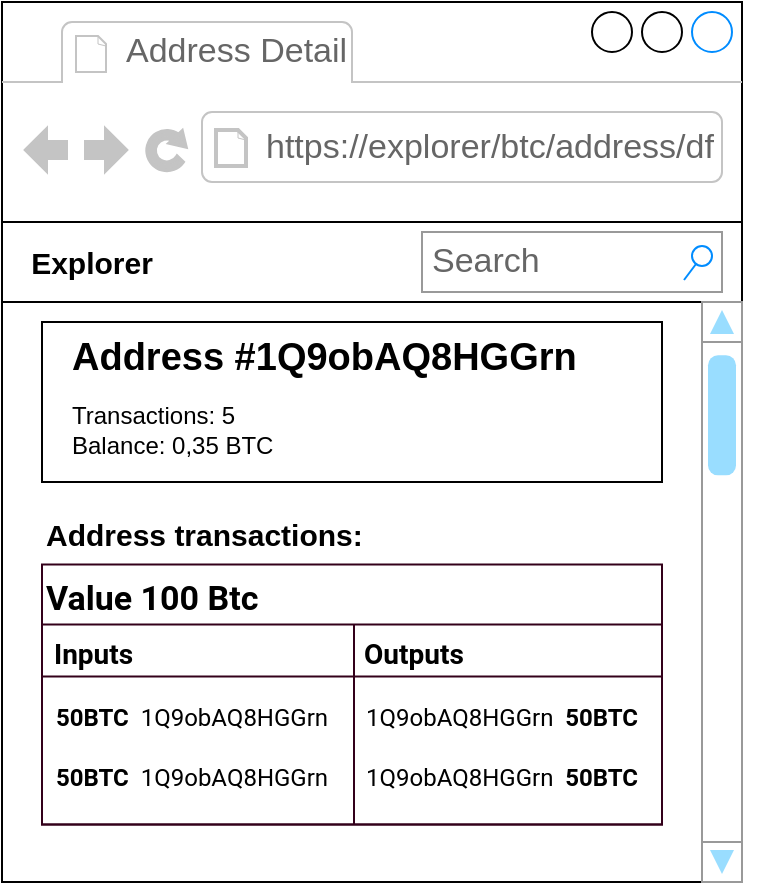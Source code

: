 <mxfile version="13.1.3">
    <diagram id="6hGFLwfOUW9BJ-s0fimq" name="Page-1">
        <mxGraphModel dx="1723" dy="1162" grid="1" gridSize="10" guides="1" tooltips="1" connect="1" arrows="1" fold="1" page="1" pageScale="1" pageWidth="827" pageHeight="1169" math="0" shadow="0">
            <root>
                <mxCell id="0"/>
                <mxCell id="1" parent="0"/>
                <mxCell id="2" value="" style="strokeWidth=1;shadow=0;dashed=0;align=center;html=1;shape=mxgraph.mockup.containers.browserWindow;rSize=0;strokeColor=#000000;strokeColor2=#008cff;strokeColor3=#c4c4c4;mainText=,;recursiveResize=0;overflow:hidden;overflow=visible;noLabel=0;backgroundOutline=0;collapsible=0;container=0;autosize=0;fixDash=0;snapToPoint=0;portConstraintRotation=0;portConstraint=none;connectable=1;allowArrows=1;moveCells=0;deletable=0;" vertex="1" parent="1">
                    <mxGeometry x="60" y="80" width="370" height="440" as="geometry">
                        <mxRectangle x="470" y="145" width="50" height="40" as="alternateBounds"/>
                    </mxGeometry>
                </mxCell>
                <mxCell id="3" value="" style="rounded=0;whiteSpace=wrap;html=1;shadow=0;glass=0;comic=0;strokeColor=#33001A;fontSize=15;" vertex="1" parent="2">
                    <mxGeometry x="20" y="281.25" width="310" height="130" as="geometry"/>
                </mxCell>
                <mxCell id="4" value="Address Detail" style="strokeWidth=1;shadow=0;dashed=0;align=center;html=1;shape=mxgraph.mockup.containers.anchor;fontSize=17;fontColor=#666666;align=left;" vertex="1" parent="2">
                    <mxGeometry x="60" y="12" width="110" height="26" as="geometry"/>
                </mxCell>
                <mxCell id="5" value="https://explorer/btc/address/df" style="strokeWidth=1;shadow=0;dashed=0;align=center;html=1;shape=mxgraph.mockup.containers.anchor;rSize=0;fontSize=17;fontColor=#666666;align=left;" vertex="1" parent="2">
                    <mxGeometry x="130" y="60" width="250" height="26" as="geometry"/>
                </mxCell>
                <mxCell id="6" value="" style="rounded=0;whiteSpace=wrap;html=1;align=left;" vertex="1" parent="2">
                    <mxGeometry y="110" width="370" height="40" as="geometry"/>
                </mxCell>
                <mxCell id="7" value="&lt;b&gt;&lt;font style=&quot;font-size: 15px&quot;&gt;Explorer&lt;/font&gt;&lt;/b&gt;" style="text;html=1;strokeColor=none;fillColor=none;align=center;verticalAlign=middle;whiteSpace=wrap;rounded=0;" vertex="1" parent="2">
                    <mxGeometry y="110" width="90" height="40" as="geometry"/>
                </mxCell>
                <mxCell id="8" value="Search" style="strokeWidth=1;shadow=0;dashed=0;align=center;html=1;shape=mxgraph.mockup.forms.searchBox;strokeColor=#999999;mainText=;strokeColor2=#008cff;fontColor=#666666;fontSize=17;align=left;spacingLeft=3;" vertex="1" parent="2">
                    <mxGeometry x="210" y="115" width="150" height="30" as="geometry"/>
                </mxCell>
                <mxCell id="9" value="" style="verticalLabelPosition=bottom;shadow=0;dashed=0;align=center;html=1;verticalAlign=top;strokeWidth=1;shape=mxgraph.mockup.navigation.scrollBar;strokeColor=#999999;barPos=96.491;fillColor2=#99ddff;strokeColor2=none;direction=north;rounded=1;glass=0;comic=0;" vertex="1" parent="2">
                    <mxGeometry x="350" y="150" width="20" height="290" as="geometry"/>
                </mxCell>
                <mxCell id="10" value="" style="rounded=0;whiteSpace=wrap;html=1;" vertex="1" parent="2">
                    <mxGeometry x="20" y="160" width="310" height="80" as="geometry"/>
                </mxCell>
                <mxCell id="11" value="&lt;h1 style=&quot;line-height: 50%&quot;&gt;&lt;font style=&quot;font-size: 19px&quot;&gt;Address #1Q9obAQ8HGGrn&lt;/font&gt;&lt;/h1&gt;&lt;p&gt;Transactions: 5&lt;br&gt;Balance: 0,35 BTC&lt;br&gt;&lt;/p&gt;" style="text;html=1;strokeColor=none;fillColor=none;spacing=5;spacingTop=-20;whiteSpace=wrap;overflow=hidden;rounded=0;" vertex="1" parent="2">
                    <mxGeometry x="30" y="163.75" width="290" height="87.5" as="geometry"/>
                </mxCell>
                <mxCell id="12" value="Address transactions:" style="text;html=1;strokeColor=none;fillColor=none;align=left;verticalAlign=middle;whiteSpace=wrap;rounded=0;shadow=0;glass=0;comic=0;fontStyle=1;fontSize=15;" vertex="1" parent="2">
                    <mxGeometry x="20" y="251.25" width="170" height="30" as="geometry"/>
                </mxCell>
                <mxCell id="13" value="&lt;div class=&quot;v-list-item__title headline mb-1&quot; style=&quot;box-sizing: inherit ; padding: 0px ; margin: 0px 0px 2px ; line-height: 1.2 ; overflow: hidden ; text-overflow: ellipsis ; letter-spacing: normal ; font-family: &amp;#34;roboto&amp;#34; , sans-serif ; font-style: normal ; text-indent: 0px ; text-transform: none ; word-spacing: 0px&quot;&gt;&lt;font style=&quot;font-size: 17px&quot;&gt;&lt;b&gt;Value 100 Btc&lt;/b&gt;&lt;/font&gt;&lt;/div&gt;&lt;div style=&quot;box-sizing: inherit ; padding: 0px ; margin: 0px 0px 2px ; line-height: 1.1 ; font-family: &amp;#34;roboto&amp;#34; , sans-serif ; font-size: 16px ; font-style: normal ; font-weight: 400 ; letter-spacing: normal ; text-indent: 0px ; text-transform: none ; word-spacing: 0px&quot;&gt;&lt;br&gt;&lt;/div&gt;" style="text;whiteSpace=wrap;html=1;fontSize=15;" vertex="1" parent="2">
                    <mxGeometry x="20" y="281.25" width="310" height="40" as="geometry"/>
                </mxCell>
                <mxCell id="14" value="" style="shape=internalStorage;whiteSpace=wrap;html=1;backgroundOutline=1;rounded=0;shadow=0;glass=0;comic=0;strokeColor=#33001A;fillColor=none;fontSize=15;dx=156;dy=26;" vertex="1" parent="2">
                    <mxGeometry x="20" y="311.25" width="310" height="100" as="geometry"/>
                </mxCell>
                <mxCell id="15" value="&lt;font face=&quot;roboto, sans-serif&quot; size=&quot;1&quot;&gt;&lt;span style=&quot;box-sizing: inherit ; cursor: pointer ; font-size: 12px&quot;&gt;1Q9obAQ8HGGrn&amp;nbsp; &lt;b&gt;50BTC&lt;/b&gt;&lt;/span&gt;&lt;/font&gt;" style="text;whiteSpace=wrap;html=1;fontSize=15;" vertex="1" parent="2">
                    <mxGeometry x="180" y="341.25" width="180" height="30" as="geometry"/>
                </mxCell>
                <mxCell id="16" value="&lt;font face=&quot;roboto, sans-serif&quot; size=&quot;1&quot;&gt;&lt;span style=&quot;box-sizing: inherit ; cursor: pointer ; font-size: 12px&quot;&gt;1Q9obAQ8HGGrn&amp;nbsp; &lt;b&gt;50BTC&lt;/b&gt;&lt;/span&gt;&lt;/font&gt;" style="text;whiteSpace=wrap;html=1;fontSize=15;" vertex="1" parent="2">
                    <mxGeometry x="180" y="371.25" width="180" height="30" as="geometry"/>
                </mxCell>
                <mxCell id="17" value="&lt;span style=&quot;font-family: &amp;#34;roboto&amp;#34; , sans-serif ; font-size: 12px&quot;&gt;&lt;b&gt;50BTC&lt;/b&gt;&amp;nbsp;&amp;nbsp;&lt;/span&gt;&lt;font face=&quot;roboto, sans-serif&quot; size=&quot;1&quot;&gt;&lt;span style=&quot;box-sizing: inherit ; cursor: pointer ; font-size: 12px&quot;&gt;1Q9obAQ8HGGrn&lt;/span&gt;&lt;/font&gt;" style="text;whiteSpace=wrap;html=1;fontSize=15;" vertex="1" parent="2">
                    <mxGeometry x="25" y="341.25" width="180" height="30" as="geometry"/>
                </mxCell>
                <mxCell id="18" value="&lt;span style=&quot;font-family: &amp;#34;roboto&amp;#34; , sans-serif ; font-size: 12px&quot;&gt;&lt;b&gt;50BTC&amp;nbsp;&lt;/b&gt;&amp;nbsp;&lt;/span&gt;&lt;font face=&quot;roboto, sans-serif&quot; size=&quot;1&quot;&gt;&lt;span style=&quot;box-sizing: inherit ; cursor: pointer ; font-size: 12px&quot;&gt;1Q9obAQ8HGGrn&lt;/span&gt;&lt;/font&gt;" style="text;whiteSpace=wrap;html=1;fontSize=15;" vertex="1" parent="2">
                    <mxGeometry x="25" y="371.25" width="180" height="30" as="geometry"/>
                </mxCell>
                <mxCell id="19" value="&lt;div class=&quot;v-list-item__title headline mb-1&quot; style=&quot;box-sizing: inherit ; padding: 0px ; margin: 0px 0px 2px ; line-height: 1.2 ; overflow: hidden ; text-overflow: ellipsis ; letter-spacing: normal ; font-family: &amp;#34;roboto&amp;#34; , sans-serif ; font-style: normal ; text-indent: 0px ; text-transform: none ; word-spacing: 0px&quot;&gt;&lt;span style=&quot;font-size: 14px&quot;&gt;&lt;b&gt;Inputs&lt;/b&gt;&lt;/span&gt;&lt;/div&gt;" style="text;whiteSpace=wrap;html=1;fontSize=15;" vertex="1" parent="2">
                    <mxGeometry x="24" y="310" width="145" height="30" as="geometry"/>
                </mxCell>
                <mxCell id="20" value="&lt;div class=&quot;v-list-item__title headline mb-1&quot; style=&quot;box-sizing: inherit ; padding: 0px ; margin: 0px 0px 2px ; line-height: 1.2 ; overflow: hidden ; text-overflow: ellipsis ; letter-spacing: normal ; font-family: &amp;#34;roboto&amp;#34; , sans-serif ; font-style: normal ; text-indent: 0px ; text-transform: none ; word-spacing: 0px&quot;&gt;&lt;span style=&quot;font-size: 14px&quot;&gt;&lt;b&gt;Outputs&lt;/b&gt;&lt;/span&gt;&lt;/div&gt;" style="text;whiteSpace=wrap;html=1;fontSize=15;" vertex="1" parent="2">
                    <mxGeometry x="179" y="310" width="140" height="30" as="geometry"/>
                </mxCell>
            </root>
        </mxGraphModel>
    </diagram>
</mxfile>